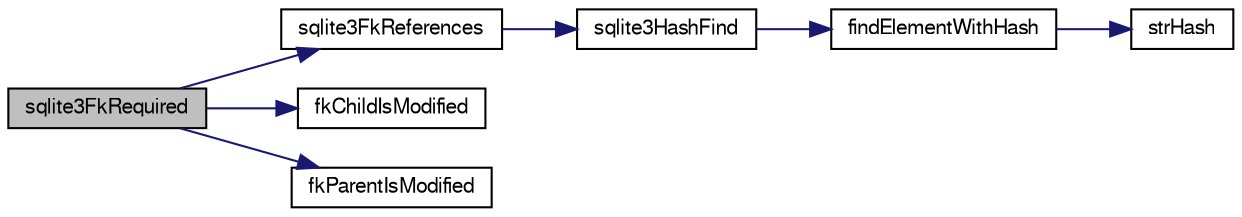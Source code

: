 digraph "sqlite3FkRequired"
{
  edge [fontname="FreeSans",fontsize="10",labelfontname="FreeSans",labelfontsize="10"];
  node [fontname="FreeSans",fontsize="10",shape=record];
  rankdir="LR";
  Node549655 [label="sqlite3FkRequired",height=0.2,width=0.4,color="black", fillcolor="grey75", style="filled", fontcolor="black"];
  Node549655 -> Node549656 [color="midnightblue",fontsize="10",style="solid",fontname="FreeSans"];
  Node549656 [label="sqlite3FkReferences",height=0.2,width=0.4,color="black", fillcolor="white", style="filled",URL="$sqlite3_8c.html#a2337ae2a0965bfde19e983555bb78c01"];
  Node549656 -> Node549657 [color="midnightblue",fontsize="10",style="solid",fontname="FreeSans"];
  Node549657 [label="sqlite3HashFind",height=0.2,width=0.4,color="black", fillcolor="white", style="filled",URL="$sqlite3_8c.html#a8ca124229470a66b4c9c141ded48e2aa"];
  Node549657 -> Node549658 [color="midnightblue",fontsize="10",style="solid",fontname="FreeSans"];
  Node549658 [label="findElementWithHash",height=0.2,width=0.4,color="black", fillcolor="white", style="filled",URL="$sqlite3_8c.html#a75c0f574fa5d51702434c6e980d57d7f"];
  Node549658 -> Node549659 [color="midnightblue",fontsize="10",style="solid",fontname="FreeSans"];
  Node549659 [label="strHash",height=0.2,width=0.4,color="black", fillcolor="white", style="filled",URL="$sqlite3_8c.html#ad7193605dadc27cf291d54e15bdd011d"];
  Node549655 -> Node549660 [color="midnightblue",fontsize="10",style="solid",fontname="FreeSans"];
  Node549660 [label="fkChildIsModified",height=0.2,width=0.4,color="black", fillcolor="white", style="filled",URL="$sqlite3_8c.html#aea45953cd423c9a597c3cadb358ad646"];
  Node549655 -> Node549661 [color="midnightblue",fontsize="10",style="solid",fontname="FreeSans"];
  Node549661 [label="fkParentIsModified",height=0.2,width=0.4,color="black", fillcolor="white", style="filled",URL="$sqlite3_8c.html#a617847af56de23df1892acc5f05c9199"];
}
